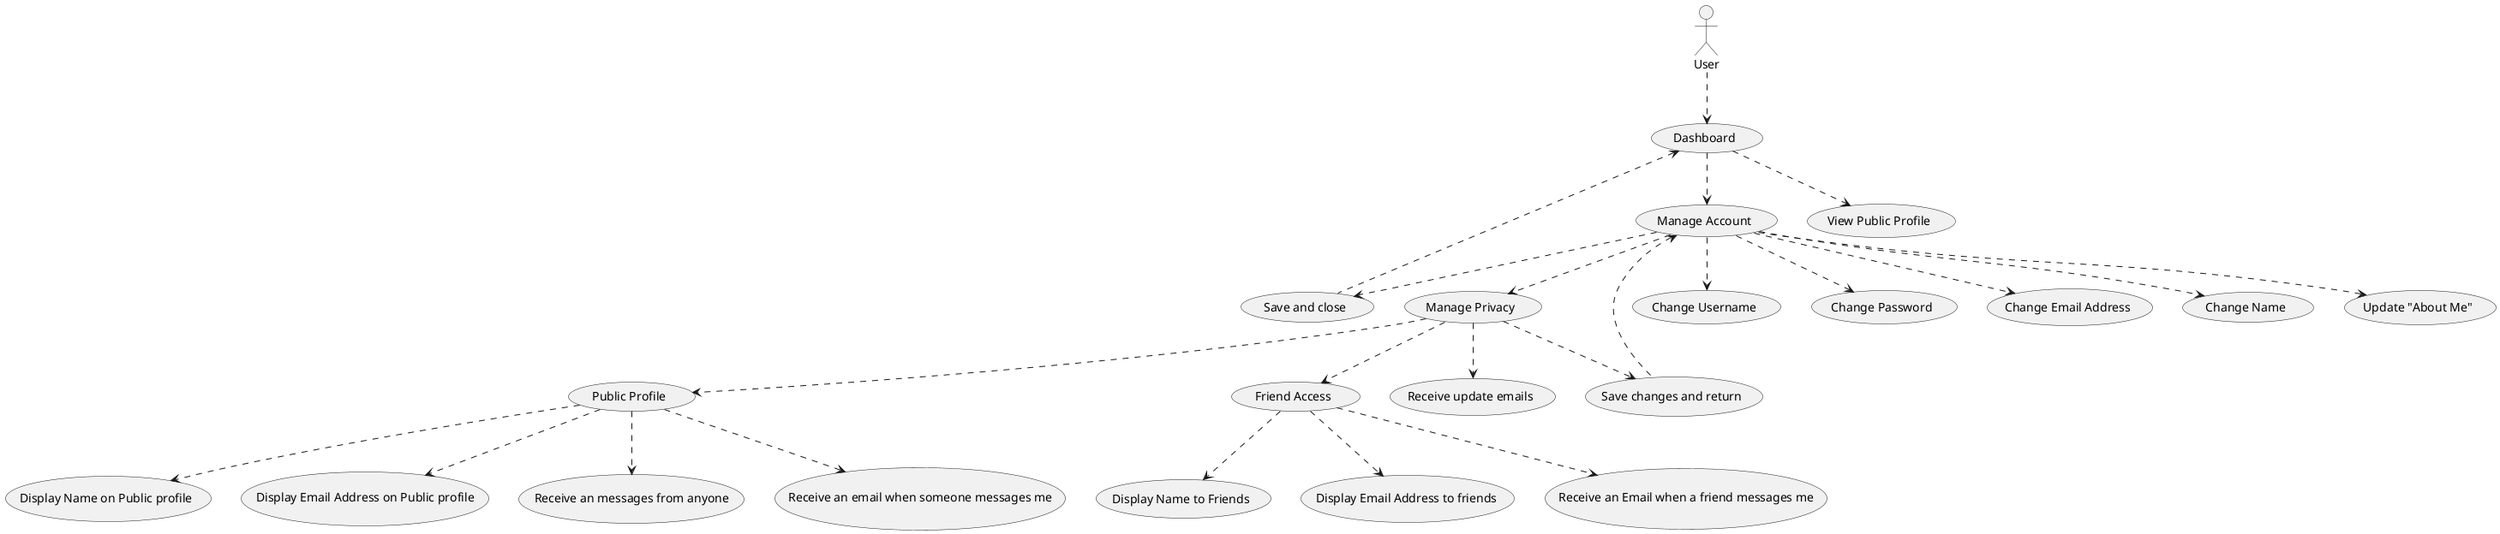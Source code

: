 @startuml

actor User

(Dashboard) as dash
(Manage Account) as mgact
(Manage Privacy) as mgprv
(Public Profile) as pub
(Friend Access) as frnd
(Save changes and return) as scr
(Save and close) as sc

User ..> dash
	dash ..> (View Public Profile)
	dash ..> mgact
		mgact ..> (Change Username)
		mgact ..> (Change Password)
		mgact ..> (Change Email Address)
		mgact ..> (Change Name)
		mgact ..> (Update "About Me")
		mgact ..> mgprv
			mgprv ..> pub
				pub ..> (Display Name on Public profile)
				pub ..> (Display Email Address on Public profile)
				pub ..> (Receive an messages from anyone)
				pub ..> (Receive an email when someone messages me)
			mgprv ..> frnd
				frnd ..> (Display Name to Friends)
				frnd ..> (Display Email Address to friends)
				frnd ..> (Receive an Email when a friend messages me)
			mgprv ..> (Receive update emails)
			mgprv ..> scr
		mgact ..> sc			
		mgact <.. scr
	dash <.. sc
			
@enduml
